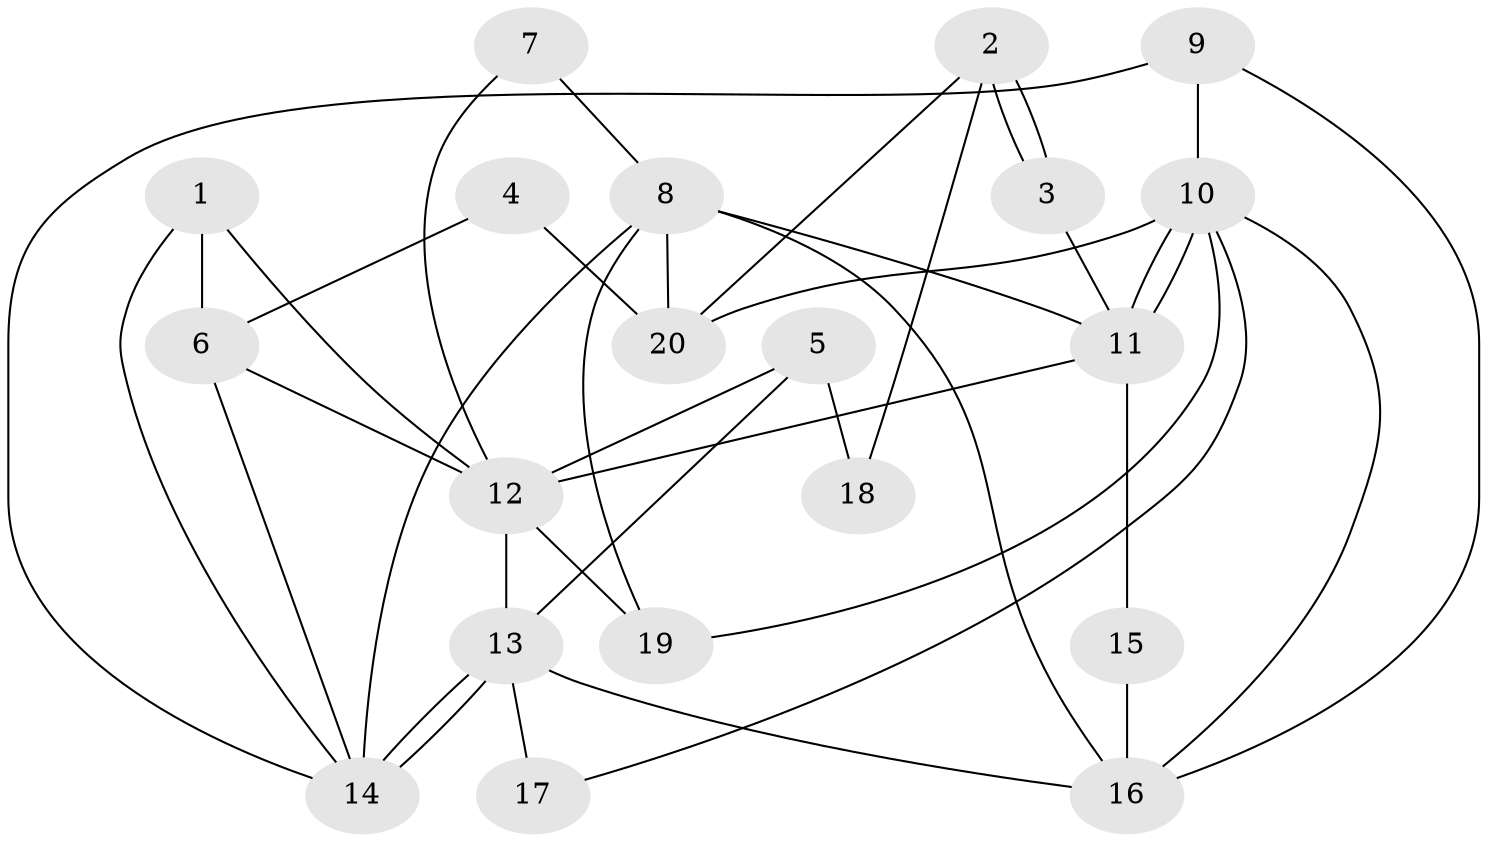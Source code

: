 // Generated by graph-tools (version 1.1) at 2025/46/02/15/25 05:46:28]
// undirected, 20 vertices, 40 edges
graph export_dot {
graph [start="1"]
  node [color=gray90,style=filled];
  1;
  2;
  3;
  4;
  5;
  6;
  7;
  8;
  9;
  10;
  11;
  12;
  13;
  14;
  15;
  16;
  17;
  18;
  19;
  20;
  1 -- 6;
  1 -- 12;
  1 -- 14;
  2 -- 3;
  2 -- 3;
  2 -- 20;
  2 -- 18;
  3 -- 11;
  4 -- 20;
  4 -- 6;
  5 -- 13;
  5 -- 12;
  5 -- 18;
  6 -- 14;
  6 -- 12;
  7 -- 12;
  7 -- 8;
  8 -- 14;
  8 -- 19;
  8 -- 11;
  8 -- 16;
  8 -- 20;
  9 -- 10;
  9 -- 14;
  9 -- 16;
  10 -- 11;
  10 -- 11;
  10 -- 16;
  10 -- 17;
  10 -- 19;
  10 -- 20;
  11 -- 12;
  11 -- 15;
  12 -- 13;
  12 -- 19;
  13 -- 16;
  13 -- 14;
  13 -- 14;
  13 -- 17;
  15 -- 16;
}
